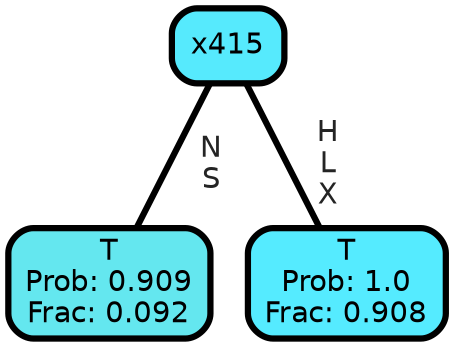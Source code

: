 graph Tree {
node [shape=box, style="filled, rounded",color="black",penwidth="3",fontcolor="black",                 fontname=helvetica] ;
graph [ranksep="0 equally", splines=straight,                 bgcolor=transparent, dpi=200] ;
edge [fontname=helvetica, fontweight=bold,fontcolor=grey14,color=black] ;
0 [label="T
Prob: 0.909
Frac: 0.092", fillcolor="#64e7ef"] ;
1 [label="x415", fillcolor="#56eafd"] ;
2 [label="T
Prob: 1.0
Frac: 0.908", fillcolor="#55ebff"] ;
1 -- 0 [label=" N\n S",penwidth=3] ;
1 -- 2 [label=" H\n L\n X",penwidth=3] ;
{rank = same;}}